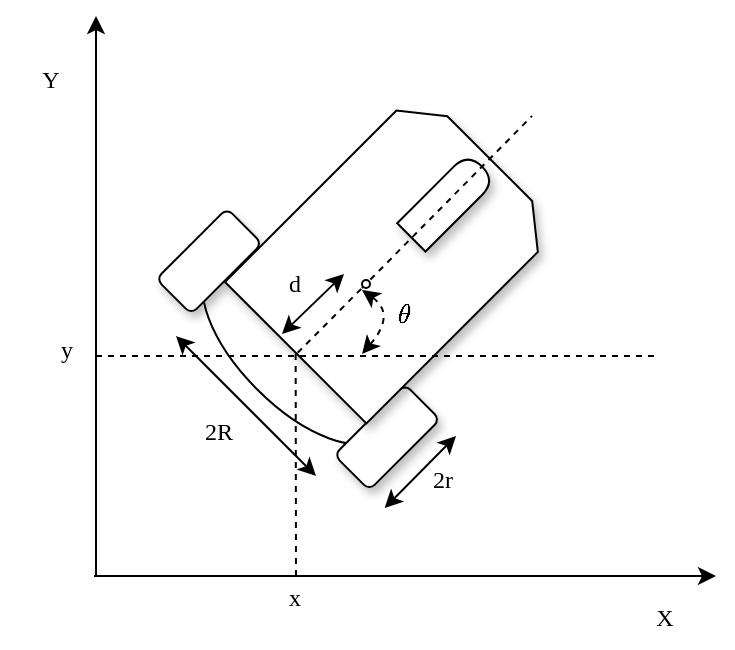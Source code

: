<mxfile version="15.8.3" type="github"><diagram id="Lin9rXZ7D0BBnZ1Q9Qez" name="Page-1"><mxGraphModel dx="1038" dy="547" grid="1" gridSize="10" guides="1" tooltips="1" connect="1" arrows="1" fold="1" page="1" pageScale="1" pageWidth="827" pageHeight="1169" math="1" shadow="0"><root><mxCell id="0"/><mxCell id="1" parent="0"/><mxCell id="6RbfZ6TzlgNYIs_HzK3E-1" value="" style="endArrow=classic;html=1;rounded=0;" edge="1" parent="1"><mxGeometry width="50" height="50" relative="1" as="geometry"><mxPoint x="160" y="880" as="sourcePoint"/><mxPoint x="160" y="600" as="targetPoint"/></mxGeometry></mxCell><mxCell id="6RbfZ6TzlgNYIs_HzK3E-2" value="" style="endArrow=classic;html=1;rounded=0;" edge="1" parent="1"><mxGeometry width="50" height="50" relative="1" as="geometry"><mxPoint x="159" y="880" as="sourcePoint"/><mxPoint x="470" y="880" as="targetPoint"/></mxGeometry></mxCell><mxCell id="6RbfZ6TzlgNYIs_HzK3E-5" value="" style="ellipse;whiteSpace=wrap;html=1;rotation=45;" vertex="1" parent="1"><mxGeometry x="200" y="740.03" width="120" height="54.77" as="geometry"/></mxCell><mxCell id="6RbfZ6TzlgNYIs_HzK3E-7" value="" style="rounded=1;whiteSpace=wrap;html=1;rotation=-45;shadow=1;" vertex="1" parent="1"><mxGeometry x="280.56" y="798.23" width="50" height="24.8" as="geometry"/></mxCell><mxCell id="6RbfZ6TzlgNYIs_HzK3E-8" value="" style="rounded=1;whiteSpace=wrap;html=1;rotation=-45;shadow=1;" vertex="1" parent="1"><mxGeometry x="191.56" y="710.23" width="50" height="24.8" as="geometry"/></mxCell><mxCell id="6RbfZ6TzlgNYIs_HzK3E-9" value="" style="shape=loopLimit;whiteSpace=wrap;html=1;shadow=1;rotation=45;" vertex="1" parent="1"><mxGeometry x="258.35" y="651.21" width="100" height="137.23" as="geometry"/></mxCell><mxCell id="6RbfZ6TzlgNYIs_HzK3E-10" value="" style="shape=delay;whiteSpace=wrap;html=1;shadow=1;rotation=-45;" vertex="1" parent="1"><mxGeometry x="310.35" y="683" width="50" height="20" as="geometry"/></mxCell><mxCell id="6RbfZ6TzlgNYIs_HzK3E-12" value="" style="endArrow=classic;startArrow=classic;html=1;rounded=0;" edge="1" parent="1"><mxGeometry width="50" height="50" relative="1" as="geometry"><mxPoint x="304.35" y="846" as="sourcePoint"/><mxPoint x="340" y="810" as="targetPoint"/></mxGeometry></mxCell><mxCell id="6RbfZ6TzlgNYIs_HzK3E-13" value="&lt;font face=&quot;Times New Roman&quot;&gt;2r&lt;/font&gt;" style="text;html=1;strokeColor=none;fillColor=none;align=center;verticalAlign=middle;whiteSpace=wrap;rounded=0;shadow=1;" vertex="1" parent="1"><mxGeometry x="312.35" y="823.03" width="42.65" height="16.97" as="geometry"/></mxCell><mxCell id="6RbfZ6TzlgNYIs_HzK3E-14" value="" style="endArrow=classic;startArrow=classic;html=1;rounded=0;fontFamily=Times New Roman;" edge="1" parent="1"><mxGeometry width="50" height="50" relative="1" as="geometry"><mxPoint x="270" y="830" as="sourcePoint"/><mxPoint x="200" y="760" as="targetPoint"/></mxGeometry></mxCell><mxCell id="6RbfZ6TzlgNYIs_HzK3E-15" value="&lt;font face=&quot;Times New Roman&quot;&gt;2R&lt;/font&gt;" style="text;html=1;strokeColor=none;fillColor=none;align=center;verticalAlign=middle;whiteSpace=wrap;rounded=0;shadow=1;" vertex="1" parent="1"><mxGeometry x="200.35" y="799.03" width="42.65" height="16.97" as="geometry"/></mxCell><mxCell id="6RbfZ6TzlgNYIs_HzK3E-17" value="" style="endArrow=none;dashed=1;html=1;rounded=0;fontFamily=Times New Roman;entryX=0.5;entryY=1;entryDx=0;entryDy=0;" edge="1" parent="1" target="6RbfZ6TzlgNYIs_HzK3E-9"><mxGeometry width="50" height="50" relative="1" as="geometry"><mxPoint x="260" y="880" as="sourcePoint"/><mxPoint x="220" y="820" as="targetPoint"/></mxGeometry></mxCell><mxCell id="6RbfZ6TzlgNYIs_HzK3E-18" value="&lt;font face=&quot;Times New Roman&quot;&gt;x&lt;/font&gt;" style="text;html=1;strokeColor=none;fillColor=none;align=center;verticalAlign=middle;whiteSpace=wrap;rounded=0;shadow=1;" vertex="1" parent="1"><mxGeometry x="238.35" y="882.03" width="42.65" height="16.97" as="geometry"/></mxCell><mxCell id="6RbfZ6TzlgNYIs_HzK3E-19" value="" style="endArrow=none;dashed=1;html=1;rounded=0;fontFamily=Times New Roman;" edge="1" parent="1"><mxGeometry width="50" height="50" relative="1" as="geometry"><mxPoint x="160" y="770" as="sourcePoint"/><mxPoint x="440" y="770" as="targetPoint"/></mxGeometry></mxCell><mxCell id="6RbfZ6TzlgNYIs_HzK3E-20" value="&lt;font face=&quot;Times New Roman&quot;&gt;y&lt;/font&gt;" style="text;html=1;strokeColor=none;fillColor=none;align=center;verticalAlign=middle;whiteSpace=wrap;rounded=0;shadow=1;" vertex="1" parent="1"><mxGeometry x="124.0" y="758.93" width="42.65" height="16.97" as="geometry"/></mxCell><mxCell id="6RbfZ6TzlgNYIs_HzK3E-21" value="&lt;font face=&quot;Times New Roman&quot;&gt;X&lt;/font&gt;" style="text;html=1;strokeColor=none;fillColor=none;align=center;verticalAlign=middle;whiteSpace=wrap;rounded=0;shadow=1;" vertex="1" parent="1"><mxGeometry x="423.35" y="892.03" width="42.65" height="16.97" as="geometry"/></mxCell><mxCell id="6RbfZ6TzlgNYIs_HzK3E-22" value="&lt;font face=&quot;Times New Roman&quot;&gt;Y&lt;/font&gt;" style="text;html=1;strokeColor=none;fillColor=none;align=center;verticalAlign=middle;whiteSpace=wrap;rounded=0;shadow=1;" vertex="1" parent="1"><mxGeometry x="116.0" y="623.93" width="42.65" height="16.97" as="geometry"/></mxCell><mxCell id="6RbfZ6TzlgNYIs_HzK3E-24" value="" style="endArrow=none;dashed=1;html=1;rounded=0;exitX=0.5;exitY=1;exitDx=0;exitDy=0;startArrow=none;" edge="1" parent="1"><mxGeometry width="50" height="50" relative="1" as="geometry"><mxPoint x="293" y="736.03" as="sourcePoint"/><mxPoint x="378" y="650" as="targetPoint"/></mxGeometry></mxCell><mxCell id="6RbfZ6TzlgNYIs_HzK3E-23" value="" style="ellipse;whiteSpace=wrap;html=1;aspect=fixed;shadow=0;fontFamily=Times New Roman;" vertex="1" parent="1"><mxGeometry x="293" y="732.03" width="4" height="4" as="geometry"/></mxCell><mxCell id="6RbfZ6TzlgNYIs_HzK3E-26" value="" style="endArrow=none;dashed=1;html=1;rounded=0;exitX=0.5;exitY=1;exitDx=0;exitDy=0;" edge="1" parent="1" target="6RbfZ6TzlgNYIs_HzK3E-23"><mxGeometry width="50" height="50" relative="1" as="geometry"><mxPoint x="260.832" y="768.343" as="sourcePoint"/><mxPoint x="380" y="650" as="targetPoint"/></mxGeometry></mxCell><mxCell id="6RbfZ6TzlgNYIs_HzK3E-27" value="" style="endArrow=classic;startArrow=classic;html=1;rounded=0;fontFamily=Times New Roman;" edge="1" parent="1"><mxGeometry width="50" height="50" relative="1" as="geometry"><mxPoint x="253" y="759" as="sourcePoint"/><mxPoint x="284" y="729" as="targetPoint"/></mxGeometry></mxCell><mxCell id="6RbfZ6TzlgNYIs_HzK3E-28" value="&lt;font face=&quot;Times New Roman&quot;&gt;d&lt;/font&gt;" style="text;html=1;strokeColor=none;fillColor=none;align=center;verticalAlign=middle;whiteSpace=wrap;rounded=0;shadow=1;" vertex="1" parent="1"><mxGeometry x="238.35" y="725.55" width="42.65" height="16.97" as="geometry"/></mxCell><mxCell id="6RbfZ6TzlgNYIs_HzK3E-30" value="" style="curved=1;endArrow=classic;html=1;rounded=0;fontFamily=Times New Roman;dashed=1;startArrow=classic;startFill=1;" edge="1" parent="1"><mxGeometry width="50" height="50" relative="1" as="geometry"><mxPoint x="293" y="769.06" as="sourcePoint"/><mxPoint x="293" y="737.03" as="targetPoint"/><Array as="points"><mxPoint x="310" y="749.06"/></Array></mxGeometry></mxCell><mxCell id="6RbfZ6TzlgNYIs_HzK3E-31" value="&lt;font face=&quot;Times New Roman&quot; style=&quot;font-size: 13px&quot;&gt;$$\theta$$&lt;/font&gt;" style="text;html=1;strokeColor=none;fillColor=none;align=center;verticalAlign=middle;whiteSpace=wrap;rounded=0;shadow=1;" vertex="1" parent="1"><mxGeometry x="293" y="740.03" width="42.65" height="16.97" as="geometry"/></mxCell></root></mxGraphModel></diagram></mxfile>